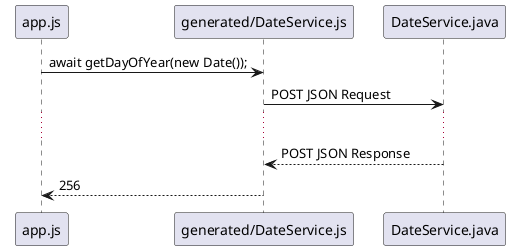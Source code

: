 @startuml
skinparam ParticipantPadding 10

participant "app.js" as Frontend
participant "generated/DateService.js" as jsService
participant "DateService.java" as javaService

Frontend -> jsService: await getDayOfYear(new Date());
jsService -> javaService: POST JSON Request
...
jsService <-- javaService: POST JSON Response
Frontend <-- jsService: 256
@enduml

